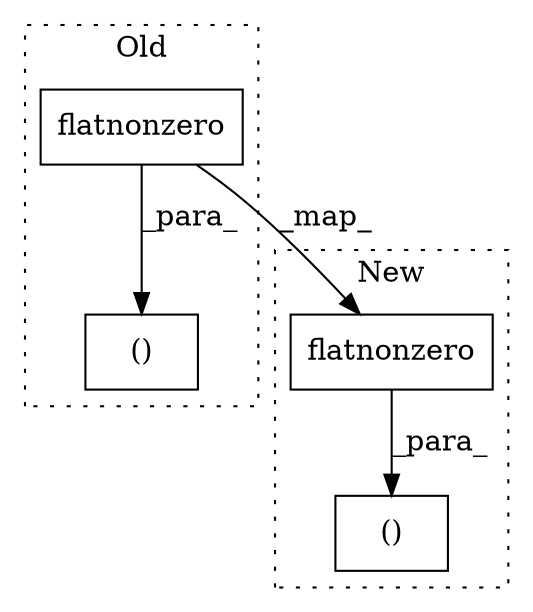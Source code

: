 digraph G {
subgraph cluster0 {
1 [label="flatnonzero" a="32" s="1628,1644" l="12,1" shape="box"];
4 [label="()" a="106" s="1590" l="56" shape="box"];
label = "Old";
style="dotted";
}
subgraph cluster1 {
2 [label="flatnonzero" a="32" s="1826,1842" l="12,1" shape="box"];
3 [label="()" a="106" s="1922" l="72" shape="box"];
label = "New";
style="dotted";
}
1 -> 2 [label="_map_"];
1 -> 4 [label="_para_"];
2 -> 3 [label="_para_"];
}